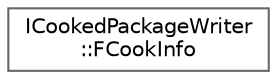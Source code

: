 digraph "Graphical Class Hierarchy"
{
 // INTERACTIVE_SVG=YES
 // LATEX_PDF_SIZE
  bgcolor="transparent";
  edge [fontname=Helvetica,fontsize=10,labelfontname=Helvetica,labelfontsize=10];
  node [fontname=Helvetica,fontsize=10,shape=box,height=0.2,width=0.4];
  rankdir="LR";
  Node0 [id="Node000000",label="ICookedPackageWriter\l::FCookInfo",height=0.2,width=0.4,color="grey40", fillcolor="white", style="filled",URL="$d3/d93/structICookedPackageWriter_1_1FCookInfo.html",tooltip=" "];
}
